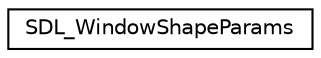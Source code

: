 digraph "Graphical Class Hierarchy"
{
  edge [fontname="Helvetica",fontsize="10",labelfontname="Helvetica",labelfontsize="10"];
  node [fontname="Helvetica",fontsize="10",shape=record];
  rankdir="LR";
  Node1 [label="SDL_WindowShapeParams",height=0.2,width=0.4,color="black", fillcolor="white", style="filled",URL="$union_s_d_l___window_shape_params.html",tooltip="A union containing parameters for shaped windows. "];
}

